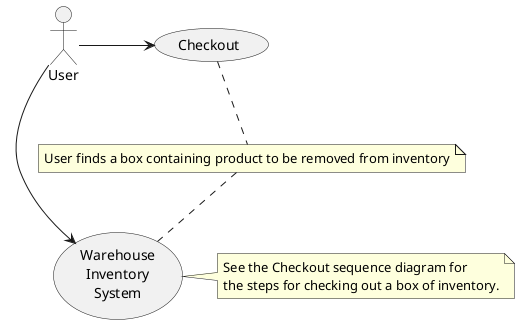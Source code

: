 @startuml
(Warehouse\nInventory\nSystem) as (Use)

User -> (Checkout)
User --> (Use)

note right of (Use)
See the Checkout sequence diagram for
the steps for checking out a box of inventory.
end note

note "User finds a box containing product to be removed from inventory" as N2
(Checkout) .. N2

N2 ..(Use)
@enduml
